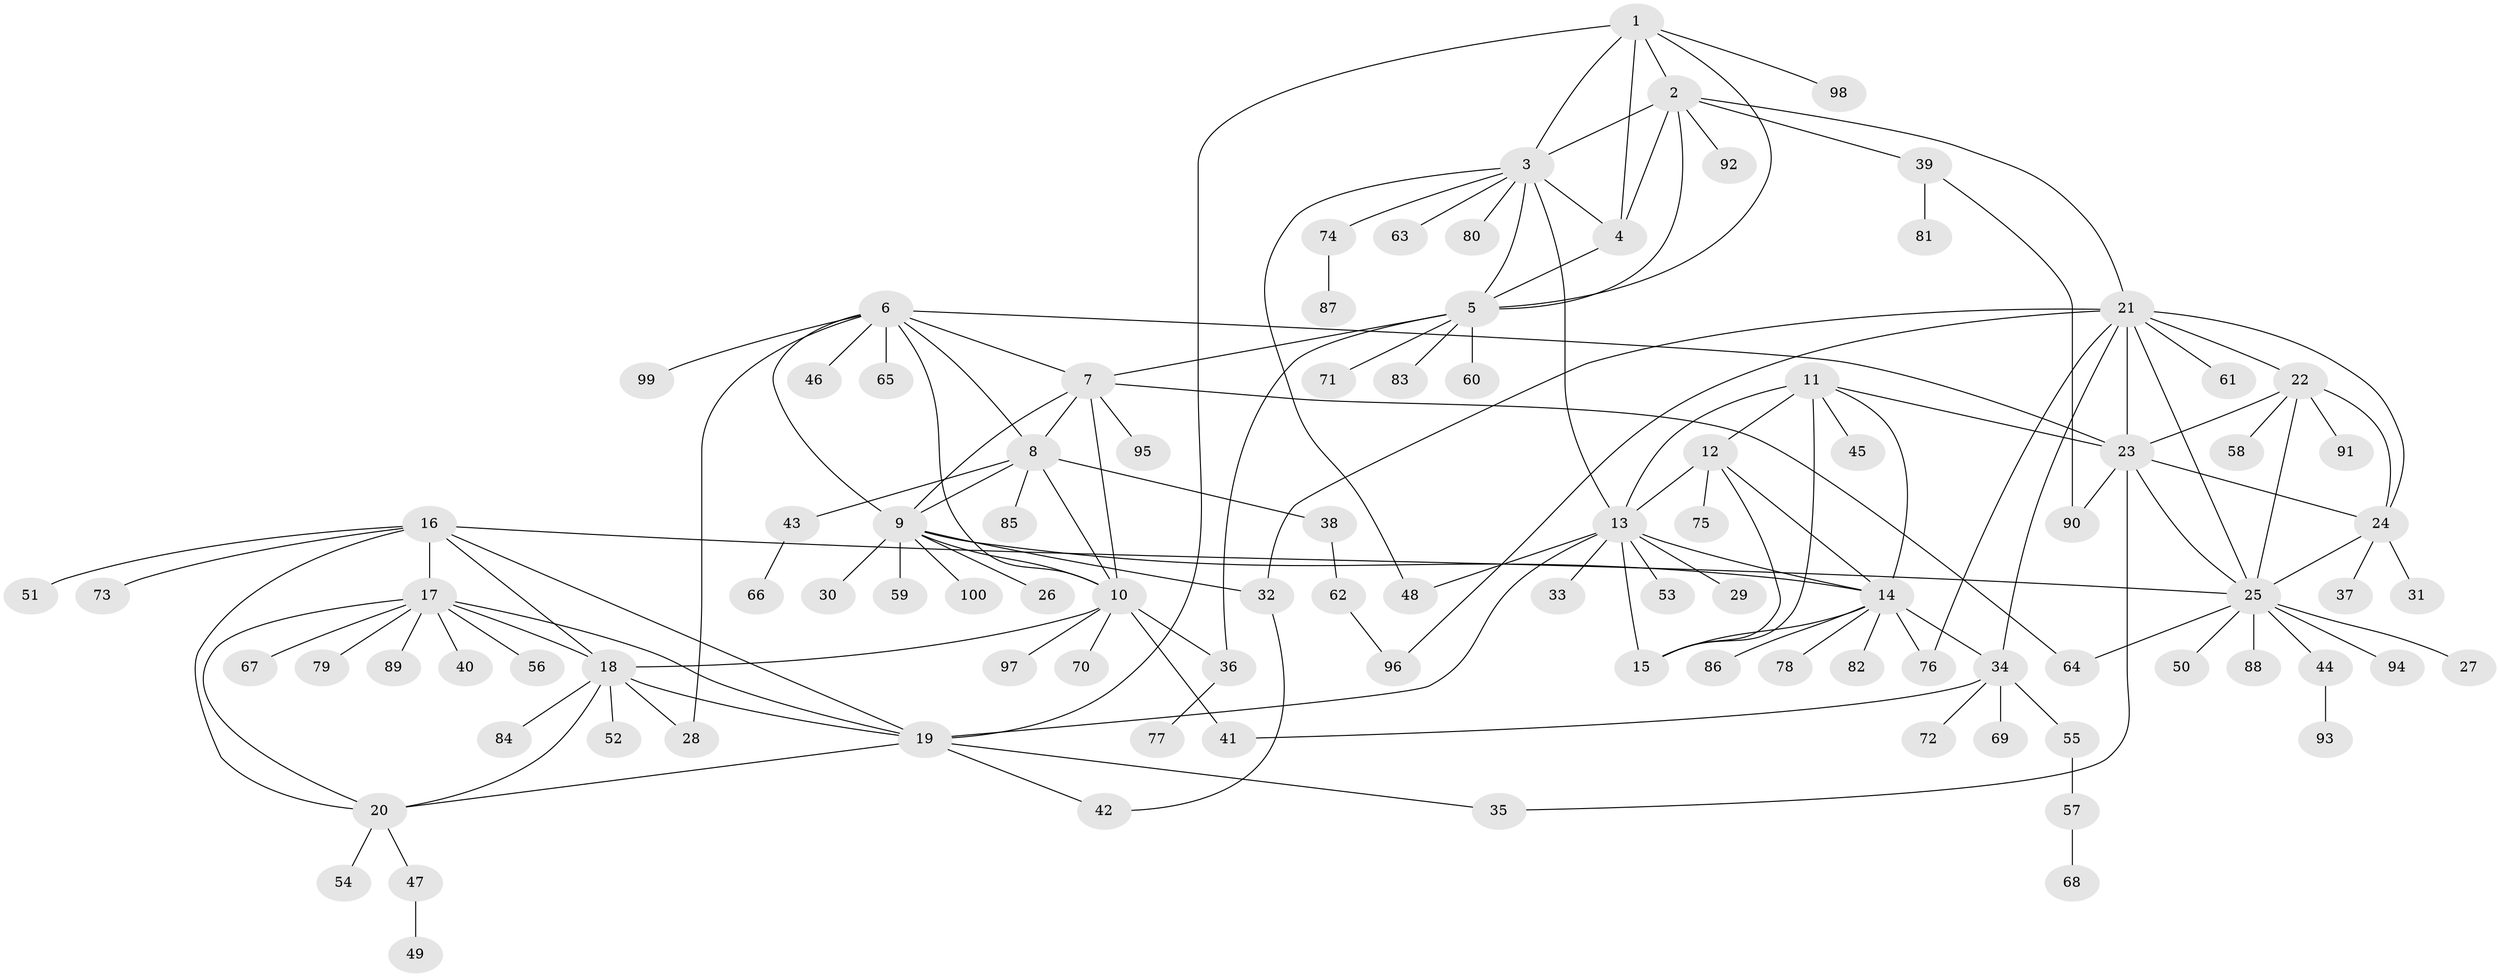 // coarse degree distribution, {3: 0.02, 7: 0.1, 2: 0.08, 1: 0.74, 14: 0.02, 11: 0.02, 10: 0.02}
// Generated by graph-tools (version 1.1) at 2025/58/03/04/25 21:58:18]
// undirected, 100 vertices, 147 edges
graph export_dot {
graph [start="1"]
  node [color=gray90,style=filled];
  1;
  2;
  3;
  4;
  5;
  6;
  7;
  8;
  9;
  10;
  11;
  12;
  13;
  14;
  15;
  16;
  17;
  18;
  19;
  20;
  21;
  22;
  23;
  24;
  25;
  26;
  27;
  28;
  29;
  30;
  31;
  32;
  33;
  34;
  35;
  36;
  37;
  38;
  39;
  40;
  41;
  42;
  43;
  44;
  45;
  46;
  47;
  48;
  49;
  50;
  51;
  52;
  53;
  54;
  55;
  56;
  57;
  58;
  59;
  60;
  61;
  62;
  63;
  64;
  65;
  66;
  67;
  68;
  69;
  70;
  71;
  72;
  73;
  74;
  75;
  76;
  77;
  78;
  79;
  80;
  81;
  82;
  83;
  84;
  85;
  86;
  87;
  88;
  89;
  90;
  91;
  92;
  93;
  94;
  95;
  96;
  97;
  98;
  99;
  100;
  1 -- 2;
  1 -- 3;
  1 -- 4;
  1 -- 5;
  1 -- 19;
  1 -- 98;
  2 -- 3;
  2 -- 4;
  2 -- 5;
  2 -- 21;
  2 -- 39;
  2 -- 92;
  3 -- 4;
  3 -- 5;
  3 -- 13;
  3 -- 48;
  3 -- 63;
  3 -- 74;
  3 -- 80;
  4 -- 5;
  5 -- 7;
  5 -- 36;
  5 -- 60;
  5 -- 71;
  5 -- 83;
  6 -- 7;
  6 -- 8;
  6 -- 9;
  6 -- 10;
  6 -- 23;
  6 -- 28;
  6 -- 46;
  6 -- 65;
  6 -- 99;
  7 -- 8;
  7 -- 9;
  7 -- 10;
  7 -- 64;
  7 -- 95;
  8 -- 9;
  8 -- 10;
  8 -- 38;
  8 -- 43;
  8 -- 85;
  9 -- 10;
  9 -- 14;
  9 -- 26;
  9 -- 30;
  9 -- 32;
  9 -- 59;
  9 -- 100;
  10 -- 18;
  10 -- 36;
  10 -- 41;
  10 -- 70;
  10 -- 97;
  11 -- 12;
  11 -- 13;
  11 -- 14;
  11 -- 15;
  11 -- 23;
  11 -- 45;
  12 -- 13;
  12 -- 14;
  12 -- 15;
  12 -- 75;
  13 -- 14;
  13 -- 15;
  13 -- 19;
  13 -- 29;
  13 -- 33;
  13 -- 48;
  13 -- 53;
  14 -- 15;
  14 -- 34;
  14 -- 76;
  14 -- 78;
  14 -- 82;
  14 -- 86;
  16 -- 17;
  16 -- 18;
  16 -- 19;
  16 -- 20;
  16 -- 25;
  16 -- 51;
  16 -- 73;
  17 -- 18;
  17 -- 19;
  17 -- 20;
  17 -- 40;
  17 -- 56;
  17 -- 67;
  17 -- 79;
  17 -- 89;
  18 -- 19;
  18 -- 20;
  18 -- 28;
  18 -- 52;
  18 -- 84;
  19 -- 20;
  19 -- 35;
  19 -- 42;
  20 -- 47;
  20 -- 54;
  21 -- 22;
  21 -- 23;
  21 -- 24;
  21 -- 25;
  21 -- 32;
  21 -- 34;
  21 -- 61;
  21 -- 76;
  21 -- 96;
  22 -- 23;
  22 -- 24;
  22 -- 25;
  22 -- 58;
  22 -- 91;
  23 -- 24;
  23 -- 25;
  23 -- 35;
  23 -- 90;
  24 -- 25;
  24 -- 31;
  24 -- 37;
  25 -- 27;
  25 -- 44;
  25 -- 50;
  25 -- 64;
  25 -- 88;
  25 -- 94;
  32 -- 42;
  34 -- 41;
  34 -- 55;
  34 -- 69;
  34 -- 72;
  36 -- 77;
  38 -- 62;
  39 -- 81;
  39 -- 90;
  43 -- 66;
  44 -- 93;
  47 -- 49;
  55 -- 57;
  57 -- 68;
  62 -- 96;
  74 -- 87;
}
